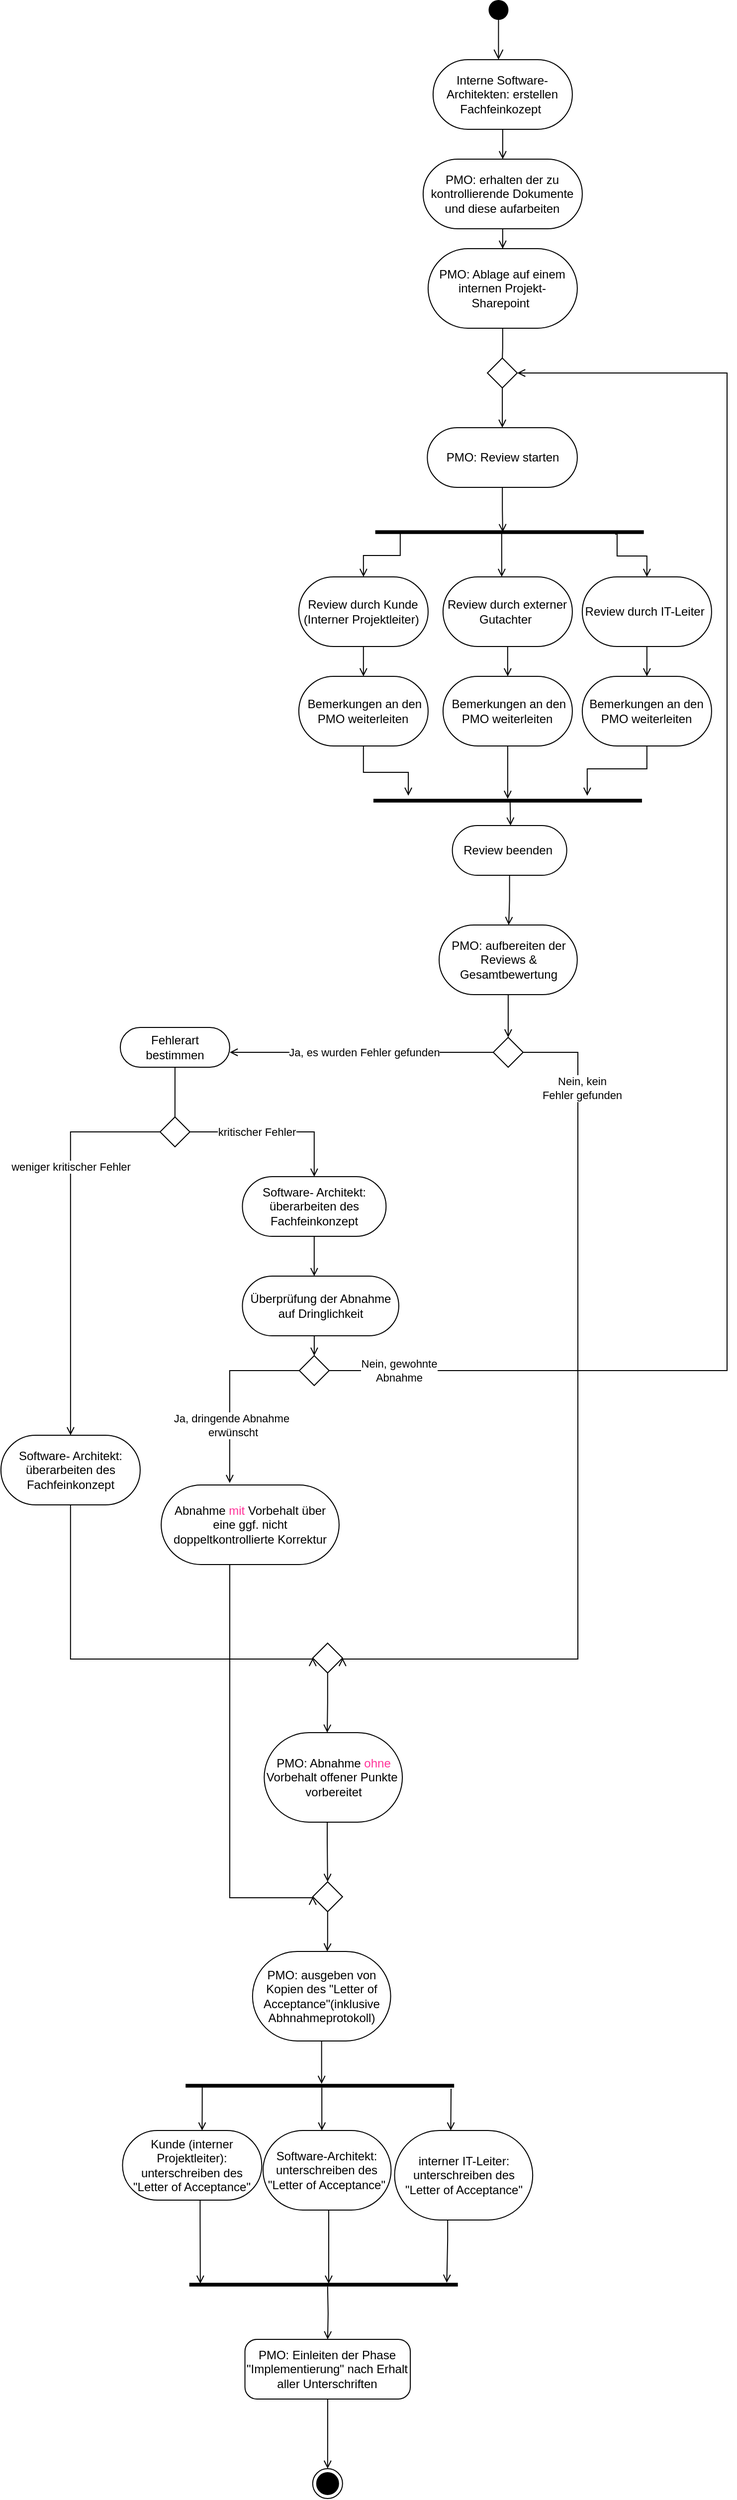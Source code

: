 <mxfile version="15.4.0" type="device"><diagram name="Page-1" id="0783ab3e-0a74-02c8-0abd-f7b4e66b4bec"><mxGraphModel dx="1355" dy="1858" grid="1" gridSize="10" guides="1" tooltips="1" connect="1" arrows="1" fold="1" page="1" pageScale="1" pageWidth="850" pageHeight="1100" background="none" math="0" shadow="0"><root><mxCell id="0"/><mxCell id="1" parent="0"/><mxCell id="ULhMSl2Y7lScJVa_O-WQ-25" style="edgeStyle=orthogonalEdgeStyle;rounded=1;orthogonalLoop=1;jettySize=auto;html=1;exitX=0.5;exitY=1;exitDx=0;exitDy=0;entryX=0.5;entryY=0;entryDx=0;entryDy=0;endArrow=open;endFill=0;" parent="1" source="ULhMSl2Y7lScJVa_O-WQ-11" target="ULhMSl2Y7lScJVa_O-WQ-12" edge="1"><mxGeometry relative="1" as="geometry"><Array as="points"><mxPoint x="434.22" y="37"/><mxPoint x="434.22" y="37"/></Array></mxGeometry></mxCell><mxCell id="ULhMSl2Y7lScJVa_O-WQ-11" value="&lt;span style=&quot;font-family: &amp;#34;helvetica&amp;#34;&quot;&gt;Interne Software-Architekten: erstellen Fachfeinkozept&amp;nbsp;&lt;/span&gt;" style="rounded=1;whiteSpace=wrap;html=1;shadow=0;comic=0;labelBackgroundColor=none;strokeWidth=1;fontFamily=Verdana;fontSize=12;align=center;arcSize=50;" parent="1" vertex="1"><mxGeometry x="364.44" y="-43" width="140" height="70" as="geometry"/></mxCell><mxCell id="zOavqO849AtppEhMKs_c-85" value="" style="edgeStyle=orthogonalEdgeStyle;rounded=0;orthogonalLoop=1;jettySize=auto;html=1;endArrow=open;endFill=0;" parent="1" source="ULhMSl2Y7lScJVa_O-WQ-12" target="ULhMSl2Y7lScJVa_O-WQ-13" edge="1"><mxGeometry relative="1" as="geometry"/></mxCell><mxCell id="ULhMSl2Y7lScJVa_O-WQ-12" value="&lt;span style=&quot;font-family: &amp;#34;helvetica&amp;#34;&quot;&gt;PMO: erhalten der zu kontrollierende Dokumente und diese aufarbeiten&lt;/span&gt;" style="rounded=1;whiteSpace=wrap;html=1;shadow=0;comic=0;labelBackgroundColor=none;strokeWidth=1;fontFamily=Verdana;fontSize=12;align=center;arcSize=50;" parent="1" vertex="1"><mxGeometry x="354.44" y="57" width="160" height="70" as="geometry"/></mxCell><mxCell id="6Iz4P0iBTtGPsfO_RSTz-13" value="" style="edgeStyle=orthogonalEdgeStyle;rounded=0;orthogonalLoop=1;jettySize=auto;html=1;endArrow=open;endFill=0;startArrow=none;" edge="1" parent="1" source="6Iz4P0iBTtGPsfO_RSTz-36" target="6Iz4P0iBTtGPsfO_RSTz-12"><mxGeometry relative="1" as="geometry"/></mxCell><mxCell id="ULhMSl2Y7lScJVa_O-WQ-13" value="&lt;span style=&quot;font-family: &amp;#34;helvetica&amp;#34;&quot;&gt;PMO: Ablage auf einem internen Projekt-Sharepoint&amp;nbsp;&lt;/span&gt;" style="rounded=1;whiteSpace=wrap;html=1;shadow=0;comic=0;labelBackgroundColor=none;strokeWidth=1;fontFamily=Verdana;fontSize=12;align=center;arcSize=50;" parent="1" vertex="1"><mxGeometry x="359.44" y="147" width="150" height="80" as="geometry"/></mxCell><mxCell id="6Iz4P0iBTtGPsfO_RSTz-21" value="" style="edgeStyle=orthogonalEdgeStyle;rounded=0;orthogonalLoop=1;jettySize=auto;html=1;endArrow=open;endFill=0;" edge="1" parent="1" source="ULhMSl2Y7lScJVa_O-WQ-14" target="6Iz4P0iBTtGPsfO_RSTz-20"><mxGeometry relative="1" as="geometry"/></mxCell><mxCell id="ULhMSl2Y7lScJVa_O-WQ-14" value="&lt;span style=&quot;font-family: &amp;#34;helvetica&amp;#34;&quot;&gt;Review durch externer Gutachter&amp;nbsp;&lt;/span&gt;" style="rounded=1;whiteSpace=wrap;html=1;shadow=0;comic=0;labelBackgroundColor=none;strokeWidth=1;fontFamily=Verdana;fontSize=12;align=center;arcSize=50;" parent="1" vertex="1"><mxGeometry x="374.44" y="477" width="130" height="70" as="geometry"/></mxCell><mxCell id="6Iz4P0iBTtGPsfO_RSTz-19" value="" style="edgeStyle=orthogonalEdgeStyle;rounded=0;orthogonalLoop=1;jettySize=auto;html=1;endArrow=open;endFill=0;" edge="1" parent="1" source="ULhMSl2Y7lScJVa_O-WQ-16" target="6Iz4P0iBTtGPsfO_RSTz-18"><mxGeometry relative="1" as="geometry"/></mxCell><mxCell id="ULhMSl2Y7lScJVa_O-WQ-16" value="&lt;span style=&quot;font-family: &amp;#34;helvetica&amp;#34;&quot;&gt;Review durch Kunde (Interner Projektleiter)&amp;nbsp;&lt;/span&gt;" style="rounded=1;whiteSpace=wrap;html=1;shadow=0;comic=0;labelBackgroundColor=none;strokeWidth=1;fontFamily=Verdana;fontSize=12;align=center;arcSize=50;" parent="1" vertex="1"><mxGeometry x="229.44" y="477" width="130" height="70" as="geometry"/></mxCell><mxCell id="6Iz4P0iBTtGPsfO_RSTz-24" value="" style="edgeStyle=orthogonalEdgeStyle;rounded=0;orthogonalLoop=1;jettySize=auto;html=1;endArrow=open;endFill=0;" edge="1" parent="1"><mxGeometry relative="1" as="geometry"><mxPoint x="579.417" y="547" as="sourcePoint"/><mxPoint x="579.417" y="577" as="targetPoint"/></mxGeometry></mxCell><mxCell id="ULhMSl2Y7lScJVa_O-WQ-17" value="&lt;span style=&quot;font-family: &amp;#34;helvetica&amp;#34;&quot;&gt;Review durch IT-Leiter&amp;nbsp;&lt;/span&gt;" style="rounded=1;whiteSpace=wrap;html=1;shadow=0;comic=0;labelBackgroundColor=none;strokeWidth=1;fontFamily=Verdana;fontSize=12;align=center;arcSize=50;" parent="1" vertex="1"><mxGeometry x="514.44" y="477" width="130" height="70" as="geometry"/></mxCell><mxCell id="ULhMSl2Y7lScJVa_O-WQ-21" value="" style="ellipse;fillColor=#000000;strokeColor=none;" parent="1" vertex="1"><mxGeometry x="420.22" y="-103" width="20" height="20" as="geometry"/></mxCell><mxCell id="ULhMSl2Y7lScJVa_O-WQ-22" style="edgeStyle=orthogonalEdgeStyle;rounded=0;orthogonalLoop=1;jettySize=auto;html=1;exitX=0.5;exitY=1;exitDx=0;exitDy=0;" parent="1" source="ULhMSl2Y7lScJVa_O-WQ-21" target="ULhMSl2Y7lScJVa_O-WQ-21" edge="1"><mxGeometry relative="1" as="geometry"/></mxCell><mxCell id="ULhMSl2Y7lScJVa_O-WQ-23" value="" style="endArrow=open;startArrow=none;endFill=0;startFill=0;endSize=8;html=1;verticalAlign=bottom;labelBackgroundColor=none;strokeWidth=1;rounded=0;edgeStyle=orthogonalEdgeStyle;exitX=0.5;exitY=1;exitDx=0;exitDy=0;" parent="1" source="ULhMSl2Y7lScJVa_O-WQ-21" edge="1"><mxGeometry width="160" relative="1" as="geometry"><mxPoint x="320.22" y="-63" as="sourcePoint"/><mxPoint x="430.22" y="-43" as="targetPoint"/></mxGeometry></mxCell><mxCell id="ULhMSl2Y7lScJVa_O-WQ-35" style="edgeStyle=orthogonalEdgeStyle;rounded=0;orthogonalLoop=1;jettySize=auto;html=1;entryX=0.5;entryY=0;entryDx=0;entryDy=0;endArrow=open;endFill=0;exitX=0.767;exitY=0.907;exitDx=0;exitDy=0;exitPerimeter=0;" parent="1" source="ULhMSl2Y7lScJVa_O-WQ-27" target="ULhMSl2Y7lScJVa_O-WQ-16" edge="1"><mxGeometry relative="1" as="geometry"/></mxCell><mxCell id="ULhMSl2Y7lScJVa_O-WQ-36" style="edgeStyle=orthogonalEdgeStyle;rounded=0;orthogonalLoop=1;jettySize=auto;html=1;entryX=0.5;entryY=0;entryDx=0;entryDy=0;endArrow=open;endFill=0;exitX=0.767;exitY=0.525;exitDx=0;exitDy=0;exitPerimeter=0;" parent="1" edge="1"><mxGeometry relative="1" as="geometry"><mxPoint x="428.565" y="433.001" as="sourcePoint"/><mxPoint x="433.44" y="477" as="targetPoint"/><Array as="points"><mxPoint x="433.44" y="433"/></Array></mxGeometry></mxCell><mxCell id="ULhMSl2Y7lScJVa_O-WQ-37" style="edgeStyle=orthogonalEdgeStyle;rounded=0;orthogonalLoop=1;jettySize=auto;html=1;endArrow=open;endFill=0;exitX=1.033;exitY=0.107;exitDx=0;exitDy=0;exitPerimeter=0;" parent="1" source="ULhMSl2Y7lScJVa_O-WQ-27" edge="1"><mxGeometry relative="1" as="geometry"><Array as="points"><mxPoint x="549.44" y="434"/><mxPoint x="549.44" y="456"/><mxPoint x="579.44" y="456"/></Array><mxPoint x="579.417" y="477" as="targetPoint"/></mxGeometry></mxCell><mxCell id="ULhMSl2Y7lScJVa_O-WQ-27" value="" style="html=1;points=[];perimeter=orthogonalPerimeter;fillColor=#000000;strokeColor=none;rotation=90;" parent="1" vertex="1"><mxGeometry x="439.44" y="297" width="3.75" height="270" as="geometry"/></mxCell><mxCell id="ULhMSl2Y7lScJVa_O-WQ-44" value="" style="html=1;points=[];perimeter=orthogonalPerimeter;fillColor=#000000;strokeColor=none;rotation=90;" parent="1" vertex="1"><mxGeometry x="437.57" y="567" width="3.75" height="270" as="geometry"/></mxCell><mxCell id="ULhMSl2Y7lScJVa_O-WQ-50" style="edgeStyle=orthogonalEdgeStyle;rounded=0;orthogonalLoop=1;jettySize=auto;html=1;endArrow=open;endFill=0;exitX=0.5;exitY=1;exitDx=0;exitDy=0;entryX=0.5;entryY=0;entryDx=0;entryDy=0;" parent="1" source="ULhMSl2Y7lScJVa_O-WQ-62" target="ULhMSl2Y7lScJVa_O-WQ-67" edge="1"><mxGeometry relative="1" as="geometry"><mxPoint x="440.38" y="827" as="targetPoint"/><mxPoint x="439.38" y="797" as="sourcePoint"/><Array as="points"><mxPoint x="441.44" y="802"/><mxPoint x="440.44" y="802"/><mxPoint x="440.44" y="827"/></Array></mxGeometry></mxCell><mxCell id="ULhMSl2Y7lScJVa_O-WQ-62" value="&lt;span style=&quot;font-family: &amp;#34;helvetica&amp;#34;&quot;&gt;Review beenden&amp;nbsp;&lt;/span&gt;" style="rounded=1;whiteSpace=wrap;html=1;shadow=0;comic=0;labelBackgroundColor=none;strokeWidth=1;fontFamily=Verdana;fontSize=12;align=center;arcSize=50;" parent="1" vertex="1"><mxGeometry x="383.82" y="727" width="115" height="50" as="geometry"/></mxCell><mxCell id="zOavqO849AtppEhMKs_c-75" value="" style="edgeStyle=orthogonalEdgeStyle;rounded=0;orthogonalLoop=1;jettySize=auto;html=1;endArrow=open;endFill=0;entryX=0.5;entryY=0;entryDx=0;entryDy=0;" parent="1" source="ULhMSl2Y7lScJVa_O-WQ-67" target="ULhMSl2Y7lScJVa_O-WQ-68" edge="1"><mxGeometry relative="1" as="geometry"><mxPoint x="439.917" y="820.023" as="targetPoint"/></mxGeometry></mxCell><mxCell id="ULhMSl2Y7lScJVa_O-WQ-67" value="&lt;span style=&quot;font-family: &amp;#34;helvetica&amp;#34;&quot;&gt;PMO: aufbereiten der Reviews &amp;amp; Gesamtbewertung&lt;/span&gt;" style="rounded=1;whiteSpace=wrap;html=1;shadow=0;comic=0;labelBackgroundColor=none;strokeWidth=1;fontFamily=Verdana;fontSize=12;align=center;arcSize=50;" parent="1" vertex="1"><mxGeometry x="370.51" y="827" width="138.87" height="70" as="geometry"/></mxCell><mxCell id="ULhMSl2Y7lScJVa_O-WQ-73" style="edgeStyle=orthogonalEdgeStyle;rounded=0;orthogonalLoop=1;jettySize=auto;html=1;endArrow=open;endFill=0;exitX=1;exitY=0.5;exitDx=0;exitDy=0;entryX=1;entryY=0.5;entryDx=0;entryDy=0;" parent="1" source="ULhMSl2Y7lScJVa_O-WQ-68" target="6Iz4P0iBTtGPsfO_RSTz-38" edge="1"><mxGeometry relative="1" as="geometry"><mxPoint x="300" y="1565" as="targetPoint"/><mxPoint x="495.311" y="927.049" as="sourcePoint"/><Array as="points"><mxPoint x="510" y="955"/><mxPoint x="510" y="1565"/></Array></mxGeometry></mxCell><mxCell id="zOavqO849AtppEhMKs_c-9" value="Nein, kein &lt;br&gt;Fehler gefunden" style="edgeLabel;html=1;align=center;verticalAlign=middle;resizable=0;points=[];" parent="ULhMSl2Y7lScJVa_O-WQ-73" vertex="1" connectable="0"><mxGeometry x="-0.548" relative="1" as="geometry"><mxPoint x="4" y="-113" as="offset"/></mxGeometry></mxCell><mxCell id="ULhMSl2Y7lScJVa_O-WQ-74" style="edgeStyle=orthogonalEdgeStyle;rounded=0;orthogonalLoop=1;jettySize=auto;html=1;endArrow=open;endFill=0;exitX=0;exitY=0.5;exitDx=0;exitDy=0;" parent="1" source="ULhMSl2Y7lScJVa_O-WQ-68" target="ULhMSl2Y7lScJVa_O-WQ-76" edge="1"><mxGeometry relative="1" as="geometry"><mxPoint x="150.07" y="925" as="targetPoint"/><Array as="points"><mxPoint x="199.94" y="955"/><mxPoint x="199.94" y="955"/></Array><mxPoint x="434.37" y="924.76" as="sourcePoint"/></mxGeometry></mxCell><mxCell id="ULhMSl2Y7lScJVa_O-WQ-75" value="Ja, es wurden Fehler gefunden" style="edgeLabel;html=1;align=center;verticalAlign=middle;resizable=0;points=[];" parent="ULhMSl2Y7lScJVa_O-WQ-74" vertex="1" connectable="0"><mxGeometry x="-0.024" y="3" relative="1" as="geometry"><mxPoint x="-1" y="-3" as="offset"/></mxGeometry></mxCell><mxCell id="ULhMSl2Y7lScJVa_O-WQ-68" value="" style="rhombus;" parent="1" vertex="1"><mxGeometry x="424.94" y="940" width="30" height="30" as="geometry"/></mxCell><mxCell id="ULhMSl2Y7lScJVa_O-WQ-77" style="edgeStyle=orthogonalEdgeStyle;rounded=0;orthogonalLoop=1;jettySize=auto;html=1;exitX=0.5;exitY=1;exitDx=0;exitDy=0;endArrow=open;endFill=0;entryX=0.5;entryY=0;entryDx=0;entryDy=0;" parent="1" source="ULhMSl2Y7lScJVa_O-WQ-76" target="ULhMSl2Y7lScJVa_O-WQ-78" edge="1"><mxGeometry relative="1" as="geometry"><mxPoint x="48.94" y="1030" as="targetPoint"/><Array as="points"><mxPoint x="104.94" y="1040"/><mxPoint x="104.94" y="1040"/></Array></mxGeometry></mxCell><mxCell id="ULhMSl2Y7lScJVa_O-WQ-76" value="&lt;span style=&quot;font-family: &amp;#34;helvetica&amp;#34;&quot;&gt;Fehlerart bestimmen&lt;/span&gt;" style="rounded=1;whiteSpace=wrap;html=1;shadow=0;comic=0;labelBackgroundColor=none;strokeWidth=1;fontFamily=Verdana;fontSize=12;align=center;arcSize=50;" parent="1" vertex="1"><mxGeometry x="49.94" y="930" width="110" height="40" as="geometry"/></mxCell><mxCell id="ULhMSl2Y7lScJVa_O-WQ-79" style="edgeStyle=orthogonalEdgeStyle;rounded=0;orthogonalLoop=1;jettySize=auto;html=1;endArrow=open;endFill=0;exitX=0;exitY=0.5;exitDx=0;exitDy=0;entryX=0.5;entryY=0;entryDx=0;entryDy=0;" parent="1" source="ULhMSl2Y7lScJVa_O-WQ-78" target="zOavqO849AtppEhMKs_c-10" edge="1"><mxGeometry relative="1" as="geometry"><mxPoint x="-80.06" y="1150" as="targetPoint"/><mxPoint x="34.38" y="1004.41" as="sourcePoint"/></mxGeometry></mxCell><mxCell id="ULhMSl2Y7lScJVa_O-WQ-82" value="weniger kritischer Fehler" style="edgeLabel;html=1;align=center;verticalAlign=middle;resizable=0;points=[];" parent="ULhMSl2Y7lScJVa_O-WQ-79" vertex="1" connectable="0"><mxGeometry x="-0.08" y="-3" relative="1" as="geometry"><mxPoint x="3" y="-57" as="offset"/></mxGeometry></mxCell><mxCell id="zOavqO849AtppEhMKs_c-25" style="edgeStyle=orthogonalEdgeStyle;rounded=0;orthogonalLoop=1;jettySize=auto;html=1;endArrow=open;endFill=0;" parent="1" source="ULhMSl2Y7lScJVa_O-WQ-78" target="zOavqO849AtppEhMKs_c-24" edge="1"><mxGeometry relative="1" as="geometry"/></mxCell><mxCell id="zOavqO849AtppEhMKs_c-36" value="kritischer Fehler" style="edgeLabel;html=1;align=center;verticalAlign=middle;resizable=0;points=[];" parent="zOavqO849AtppEhMKs_c-25" vertex="1" connectable="0"><mxGeometry x="-0.213" relative="1" as="geometry"><mxPoint as="offset"/></mxGeometry></mxCell><mxCell id="ULhMSl2Y7lScJVa_O-WQ-78" value="" style="rhombus;" parent="1" vertex="1"><mxGeometry x="89.94" y="1020" width="30" height="30" as="geometry"/></mxCell><mxCell id="zOavqO849AtppEhMKs_c-12" style="edgeStyle=orthogonalEdgeStyle;rounded=0;orthogonalLoop=1;jettySize=auto;html=1;endArrow=open;endFill=0;entryX=0;entryY=0.5;entryDx=0;entryDy=0;" parent="1" source="zOavqO849AtppEhMKs_c-10" target="6Iz4P0iBTtGPsfO_RSTz-38" edge="1"><mxGeometry relative="1" as="geometry"><mxPoint x="139.94" y="1665" as="targetPoint"/><Array as="points"><mxPoint y="1565"/></Array></mxGeometry></mxCell><mxCell id="zOavqO849AtppEhMKs_c-10" value="&lt;span style=&quot;font-family: &amp;#34;helvetica&amp;#34;&quot;&gt;Software- Architekt: überarbeiten des Fachfeinkonzept&lt;/span&gt;" style="rounded=1;whiteSpace=wrap;html=1;shadow=0;comic=0;labelBackgroundColor=none;strokeWidth=1;fontFamily=Verdana;fontSize=12;align=center;arcSize=50;" parent="1" vertex="1"><mxGeometry x="-70.06" y="1340" width="140" height="70" as="geometry"/></mxCell><mxCell id="6Iz4P0iBTtGPsfO_RSTz-47" style="edgeStyle=orthogonalEdgeStyle;rounded=0;orthogonalLoop=1;jettySize=auto;html=1;entryX=0.5;entryY=0;entryDx=0;entryDy=0;endArrow=open;endFill=0;" edge="1" parent="1" source="zOavqO849AtppEhMKs_c-11" target="6Iz4P0iBTtGPsfO_RSTz-46"><mxGeometry relative="1" as="geometry"><Array as="points"><mxPoint x="258" y="1749"/><mxPoint x="258" y="1749"/></Array></mxGeometry></mxCell><mxCell id="zOavqO849AtppEhMKs_c-11" value="&lt;font face=&quot;helvetica&quot;&gt;PMO: Abnahme &lt;font color=&quot;#ff3399&quot;&gt;ohne&lt;/font&gt; Vorbehalt offener Punkte&amp;nbsp; vorbereitet&lt;/font&gt;" style="rounded=1;whiteSpace=wrap;html=1;shadow=0;comic=0;labelBackgroundColor=none;strokeWidth=1;fontFamily=Verdana;fontSize=12;align=center;arcSize=50;" parent="1" vertex="1"><mxGeometry x="194.66" y="1639" width="138.87" height="90" as="geometry"/></mxCell><mxCell id="zOavqO849AtppEhMKs_c-28" style="edgeStyle=orthogonalEdgeStyle;rounded=0;orthogonalLoop=1;jettySize=auto;html=1;endArrow=open;endFill=0;entryX=1;entryY=0.5;entryDx=0;entryDy=0;" parent="1" source="zOavqO849AtppEhMKs_c-14" target="6Iz4P0iBTtGPsfO_RSTz-36" edge="1"><mxGeometry relative="1" as="geometry"><mxPoint x="560" y="200" as="targetPoint"/><Array as="points"><mxPoint x="660" y="1275"/><mxPoint x="660" y="272"/></Array></mxGeometry></mxCell><mxCell id="zOavqO849AtppEhMKs_c-29" value="Nein, gewohnte &lt;br&gt;Abnahme&lt;br&gt;" style="edgeLabel;html=1;align=center;verticalAlign=middle;resizable=0;points=[];" parent="zOavqO849AtppEhMKs_c-28" vertex="1" connectable="0"><mxGeometry x="-0.085" y="-2" relative="1" as="geometry"><mxPoint x="-332" y="338" as="offset"/></mxGeometry></mxCell><mxCell id="zOavqO849AtppEhMKs_c-30" style="edgeStyle=orthogonalEdgeStyle;rounded=0;orthogonalLoop=1;jettySize=auto;html=1;endArrow=open;endFill=0;" parent="1" source="zOavqO849AtppEhMKs_c-14" edge="1"><mxGeometry relative="1" as="geometry"><mxPoint x="159.94" y="1388" as="targetPoint"/><Array as="points"><mxPoint x="159.94" y="1275"/><mxPoint x="159.94" y="1388"/></Array></mxGeometry></mxCell><mxCell id="zOavqO849AtppEhMKs_c-31" value="Ja, dringende Abnahme&amp;nbsp;&lt;br&gt;erwünscht" style="edgeLabel;html=1;align=center;verticalAlign=middle;resizable=0;points=[];" parent="zOavqO849AtppEhMKs_c-30" vertex="1" connectable="0"><mxGeometry x="0.137" y="3" relative="1" as="geometry"><mxPoint y="21" as="offset"/></mxGeometry></mxCell><mxCell id="zOavqO849AtppEhMKs_c-14" value="" style="rhombus;" parent="1" vertex="1"><mxGeometry x="229.94" y="1260" width="30" height="30" as="geometry"/></mxCell><mxCell id="zOavqO849AtppEhMKs_c-58" style="edgeStyle=orthogonalEdgeStyle;rounded=0;orthogonalLoop=1;jettySize=auto;html=1;endArrow=open;endFill=0;" parent="1" source="zOavqO849AtppEhMKs_c-24" target="zOavqO849AtppEhMKs_c-57" edge="1"><mxGeometry relative="1" as="geometry"><Array as="points"><mxPoint x="244.94" y="1170"/><mxPoint x="244.94" y="1170"/></Array></mxGeometry></mxCell><mxCell id="zOavqO849AtppEhMKs_c-24" value="&lt;span style=&quot;font-family: &amp;#34;helvetica&amp;#34;&quot;&gt;Software- Architekt: überarbeiten des Fachfeinkonzept&lt;/span&gt;" style="rounded=1;whiteSpace=wrap;html=1;shadow=0;comic=0;labelBackgroundColor=none;strokeWidth=1;fontFamily=Verdana;fontSize=12;align=center;arcSize=50;" parent="1" vertex="1"><mxGeometry x="172.73" y="1080" width="144.43" height="60" as="geometry"/></mxCell><mxCell id="zOavqO849AtppEhMKs_c-37" style="edgeStyle=orthogonalEdgeStyle;rounded=0;orthogonalLoop=1;jettySize=auto;html=1;endArrow=open;endFill=0;entryX=0;entryY=0.5;entryDx=0;entryDy=0;" parent="1" source="zOavqO849AtppEhMKs_c-32" target="6Iz4P0iBTtGPsfO_RSTz-46" edge="1"><mxGeometry relative="1" as="geometry"><Array as="points"><mxPoint x="160" y="1805"/></Array><mxPoint x="240" y="1805" as="targetPoint"/></mxGeometry></mxCell><mxCell id="zOavqO849AtppEhMKs_c-32" value="&lt;span style=&quot;font-family: &amp;#34;helvetica&amp;#34;&quot;&gt;Abnahme &lt;font color=&quot;#ff3399&quot;&gt;mit&lt;/font&gt; Vorbehalt über eine ggf. nicht doppeltkontrollierte Korrektur&lt;/span&gt;" style="rounded=1;whiteSpace=wrap;html=1;shadow=0;comic=0;labelBackgroundColor=none;strokeWidth=1;fontFamily=Verdana;fontSize=12;align=center;arcSize=50;" parent="1" vertex="1"><mxGeometry x="91.07" y="1390" width="178.87" height="80" as="geometry"/></mxCell><mxCell id="zOavqO849AtppEhMKs_c-35" style="edgeStyle=orthogonalEdgeStyle;rounded=0;orthogonalLoop=1;jettySize=auto;html=1;exitX=0.729;exitY=0.517;exitDx=0;exitDy=0;endArrow=open;endFill=0;exitPerimeter=0;" parent="1" edge="1"><mxGeometry relative="1" as="geometry"><mxPoint x="441.855" y="702.859" as="sourcePoint"/><mxPoint x="442.32" y="727" as="targetPoint"/></mxGeometry></mxCell><mxCell id="6Iz4P0iBTtGPsfO_RSTz-51" style="edgeStyle=orthogonalEdgeStyle;rounded=0;orthogonalLoop=1;jettySize=auto;html=1;endArrow=open;endFill=0;" edge="1" parent="1" source="zOavqO849AtppEhMKs_c-38" target="zOavqO849AtppEhMKs_c-41"><mxGeometry relative="1" as="geometry"><Array as="points"><mxPoint x="251" y="1979"/><mxPoint x="251" y="1979"/></Array></mxGeometry></mxCell><mxCell id="zOavqO849AtppEhMKs_c-38" value="&lt;font face=&quot;helvetica&quot;&gt;PMO: ausgeben von Kopien des &quot;Letter of Acceptance&quot;(inklusive Abhnahmeprotokoll)&lt;/font&gt;" style="rounded=1;whiteSpace=wrap;html=1;shadow=0;comic=0;labelBackgroundColor=none;strokeWidth=1;fontFamily=Verdana;fontSize=12;align=center;arcSize=50;" parent="1" vertex="1"><mxGeometry x="182.91" y="1859" width="138.87" height="90" as="geometry"/></mxCell><mxCell id="zOavqO849AtppEhMKs_c-42" style="edgeStyle=orthogonalEdgeStyle;rounded=0;orthogonalLoop=1;jettySize=auto;html=1;endArrow=open;endFill=0;exitX=0.66;exitY=0.938;exitDx=0;exitDy=0;exitPerimeter=0;" parent="1" edge="1" source="zOavqO849AtppEhMKs_c-41"><mxGeometry relative="1" as="geometry"><mxPoint x="132.2" y="2039" as="targetPoint"/><mxPoint x="132.285" y="1997.24" as="sourcePoint"/><Array as="points"/></mxGeometry></mxCell><mxCell id="6Iz4P0iBTtGPsfO_RSTz-49" style="edgeStyle=orthogonalEdgeStyle;rounded=0;orthogonalLoop=1;jettySize=auto;html=1;endArrow=open;endFill=0;" edge="1" parent="1"><mxGeometry relative="1" as="geometry"><mxPoint x="252.595" y="1995.875" as="sourcePoint"/><mxPoint x="252.595" y="2039" as="targetPoint"/><Array as="points"><mxPoint x="253" y="2029"/><mxPoint x="253" y="2029"/></Array></mxGeometry></mxCell><mxCell id="zOavqO849AtppEhMKs_c-41" value="" style="html=1;points=[];perimeter=orthogonalPerimeter;fillColor=#000000;strokeColor=none;rotation=90;" parent="1" vertex="1"><mxGeometry x="248.72" y="1859" width="3.75" height="270" as="geometry"/></mxCell><mxCell id="zOavqO849AtppEhMKs_c-44" value="&lt;font face=&quot;helvetica&quot;&gt;Kunde (interner Projektleiter): unterschreiben des &quot;Letter of Acceptance&quot;&lt;/font&gt;" style="rounded=1;whiteSpace=wrap;html=1;shadow=0;comic=0;labelBackgroundColor=none;strokeWidth=1;fontFamily=Verdana;fontSize=12;align=center;arcSize=50;" parent="1" vertex="1"><mxGeometry x="52.2" y="2039" width="140" height="70" as="geometry"/></mxCell><mxCell id="zOavqO849AtppEhMKs_c-45" value="&lt;font face=&quot;helvetica&quot;&gt;interner IT-Leiter: unterschreiben des &quot;Letter of Acceptance&quot;&lt;/font&gt;" style="rounded=1;whiteSpace=wrap;html=1;shadow=0;comic=0;labelBackgroundColor=none;strokeWidth=1;fontFamily=Verdana;fontSize=12;align=center;arcSize=50;" parent="1" vertex="1"><mxGeometry x="325.73" y="2039" width="138.87" height="90" as="geometry"/></mxCell><mxCell id="zOavqO849AtppEhMKs_c-47" style="edgeStyle=orthogonalEdgeStyle;rounded=0;orthogonalLoop=1;jettySize=auto;html=1;endArrow=open;endFill=0;entryX=0.5;entryY=0;entryDx=0;entryDy=0;" parent="1" edge="1"><mxGeometry relative="1" as="geometry"><mxPoint x="382.205" y="2039" as="targetPoint"/><mxPoint x="382.51" y="1999" as="sourcePoint"/><Array as="points"><mxPoint x="382.51" y="1997"/></Array></mxGeometry></mxCell><mxCell id="zOavqO849AtppEhMKs_c-53" style="edgeStyle=orthogonalEdgeStyle;rounded=0;orthogonalLoop=1;jettySize=auto;html=1;endArrow=open;endFill=0;" parent="1" edge="1" target="zOavqO849AtppEhMKs_c-54"><mxGeometry relative="1" as="geometry"><mxPoint x="258.345" y="2229" as="targetPoint"/><mxPoint x="258.4" y="2195.875" as="sourcePoint"/></mxGeometry></mxCell><mxCell id="zOavqO849AtppEhMKs_c-48" value="" style="html=1;points=[];perimeter=orthogonalPerimeter;fillColor=#000000;strokeColor=none;rotation=90;" parent="1" vertex="1"><mxGeometry x="252.47" y="2059" width="3.75" height="270" as="geometry"/></mxCell><mxCell id="zOavqO849AtppEhMKs_c-50" style="edgeStyle=orthogonalEdgeStyle;rounded=0;orthogonalLoop=1;jettySize=auto;html=1;endArrow=open;endFill=0;exitX=0.5;exitY=1;exitDx=0;exitDy=0;entryX=0.233;entryY=0.959;entryDx=0;entryDy=0;entryPerimeter=0;" parent="1" source="zOavqO849AtppEhMKs_c-44" target="zOavqO849AtppEhMKs_c-48" edge="1"><mxGeometry relative="1" as="geometry"><mxPoint x="174.105" y="2192.414" as="targetPoint"/><mxPoint x="182.245" y="2005.24" as="sourcePoint"/><Array as="points"><mxPoint x="130.2" y="2109"/><mxPoint x="130.2" y="2129"/></Array></mxGeometry></mxCell><mxCell id="zOavqO849AtppEhMKs_c-51" style="edgeStyle=orthogonalEdgeStyle;rounded=0;orthogonalLoop=1;jettySize=auto;html=1;endArrow=open;endFill=0;exitX=0.5;exitY=1;exitDx=0;exitDy=0;" parent="1" edge="1"><mxGeometry relative="1" as="geometry"><mxPoint x="378.2" y="2192" as="targetPoint"/><mxPoint x="379.105" y="2129" as="sourcePoint"/><Array as="points"><mxPoint x="379.2" y="2149"/><mxPoint x="378.2" y="2149"/><mxPoint x="378.2" y="2192"/></Array></mxGeometry></mxCell><mxCell id="zOavqO849AtppEhMKs_c-82" style="edgeStyle=orthogonalEdgeStyle;rounded=0;orthogonalLoop=1;jettySize=auto;html=1;endArrow=open;endFill=0;" parent="1" source="zOavqO849AtppEhMKs_c-54" target="zOavqO849AtppEhMKs_c-83" edge="1"><mxGeometry relative="1" as="geometry"><mxPoint x="258.285" y="2409" as="targetPoint"/></mxGeometry></mxCell><mxCell id="zOavqO849AtppEhMKs_c-54" value="&lt;font face=&quot;helvetica&quot;&gt;PMO: Einleiten der Phase &quot;Implementierung&quot; nach Erhalt aller Unterschriften&lt;/font&gt;" style="rounded=1;whiteSpace=wrap;html=1;shadow=0;comic=0;labelBackgroundColor=none;strokeWidth=1;fontFamily=Verdana;fontSize=12;align=center;arcSize=20;" parent="1" vertex="1"><mxGeometry x="175.28" y="2249" width="166.25" height="60" as="geometry"/></mxCell><mxCell id="zOavqO849AtppEhMKs_c-59" style="edgeStyle=orthogonalEdgeStyle;rounded=0;orthogonalLoop=1;jettySize=auto;html=1;entryX=0.5;entryY=0;entryDx=0;entryDy=0;endArrow=open;endFill=0;" parent="1" source="zOavqO849AtppEhMKs_c-57" target="zOavqO849AtppEhMKs_c-14" edge="1"><mxGeometry relative="1" as="geometry"><Array as="points"><mxPoint x="244.94" y="1250"/><mxPoint x="244.94" y="1250"/></Array></mxGeometry></mxCell><mxCell id="zOavqO849AtppEhMKs_c-57" value="&lt;span style=&quot;font-family: &amp;#34;helvetica&amp;#34;&quot;&gt;Überprüfung der Abnahme auf Dringlichkeit&lt;/span&gt;" style="rounded=1;whiteSpace=wrap;html=1;shadow=0;comic=0;labelBackgroundColor=none;strokeWidth=1;fontFamily=Verdana;fontSize=12;align=center;arcSize=50;" parent="1" vertex="1"><mxGeometry x="172.73" y="1180" width="157.21" height="60" as="geometry"/></mxCell><mxCell id="zOavqO849AtppEhMKs_c-81" value="" style="edgeStyle=orthogonalEdgeStyle;rounded=0;orthogonalLoop=1;jettySize=auto;html=1;endArrow=open;endFill=0;entryX=0.233;entryY=0.481;entryDx=0;entryDy=0;entryPerimeter=0;" parent="1" source="zOavqO849AtppEhMKs_c-79" target="zOavqO849AtppEhMKs_c-48" edge="1"><mxGeometry relative="1" as="geometry"><mxPoint x="259.2" y="2189" as="targetPoint"/><Array as="points"><mxPoint x="259.2" y="2149"/></Array></mxGeometry></mxCell><mxCell id="zOavqO849AtppEhMKs_c-79" value="&lt;font face=&quot;helvetica&quot;&gt;Software-Architekt: unterschreiben des &quot;Letter of Acceptance&quot;&lt;/font&gt;" style="rounded=1;whiteSpace=wrap;html=1;shadow=0;comic=0;labelBackgroundColor=none;strokeWidth=1;fontFamily=Verdana;fontSize=12;align=center;arcSize=50;" parent="1" vertex="1"><mxGeometry x="193.49" y="2039" width="128.71" height="80" as="geometry"/></mxCell><mxCell id="zOavqO849AtppEhMKs_c-83" value="" style="ellipse;html=1;shape=endState;fillColor=#000000;strokeColor=#000000;" parent="1" vertex="1"><mxGeometry x="243.4" y="2379" width="30" height="30" as="geometry"/></mxCell><mxCell id="6Iz4P0iBTtGPsfO_RSTz-14" value="" style="edgeStyle=orthogonalEdgeStyle;rounded=0;orthogonalLoop=1;jettySize=auto;html=1;endArrow=open;endFill=0;" edge="1" parent="1" source="6Iz4P0iBTtGPsfO_RSTz-12"><mxGeometry relative="1" as="geometry"><mxPoint x="434.44" y="432" as="targetPoint"/></mxGeometry></mxCell><mxCell id="6Iz4P0iBTtGPsfO_RSTz-12" value="&lt;span style=&quot;font-family: &amp;#34;helvetica&amp;#34;&quot;&gt;PMO: Review starten&lt;/span&gt;" style="rounded=1;whiteSpace=wrap;html=1;shadow=0;comic=0;labelBackgroundColor=none;strokeWidth=1;fontFamily=Verdana;fontSize=12;align=center;arcSize=50;" vertex="1" parent="1"><mxGeometry x="358.66" y="327" width="150.78" height="60" as="geometry"/></mxCell><mxCell id="6Iz4P0iBTtGPsfO_RSTz-25" style="edgeStyle=orthogonalEdgeStyle;rounded=0;orthogonalLoop=1;jettySize=auto;html=1;entryX=-0.833;entryY=0.87;entryDx=0;entryDy=0;entryPerimeter=0;endArrow=open;endFill=0;" edge="1" parent="1" source="6Iz4P0iBTtGPsfO_RSTz-18" target="ULhMSl2Y7lScJVa_O-WQ-44"><mxGeometry relative="1" as="geometry"/></mxCell><mxCell id="6Iz4P0iBTtGPsfO_RSTz-18" value="&lt;span style=&quot;font-family: &amp;#34;helvetica&amp;#34;&quot;&gt;&amp;nbsp;Bemerkungen an den PMO weiterleiten&lt;/span&gt;" style="rounded=1;whiteSpace=wrap;html=1;shadow=0;comic=0;labelBackgroundColor=none;strokeWidth=1;fontFamily=Verdana;fontSize=12;align=center;arcSize=50;" vertex="1" parent="1"><mxGeometry x="229.44" y="577" width="130" height="70" as="geometry"/></mxCell><mxCell id="6Iz4P0iBTtGPsfO_RSTz-26" style="edgeStyle=orthogonalEdgeStyle;rounded=0;orthogonalLoop=1;jettySize=auto;html=1;endArrow=open;endFill=0;" edge="1" parent="1" source="6Iz4P0iBTtGPsfO_RSTz-20" target="ULhMSl2Y7lScJVa_O-WQ-44"><mxGeometry relative="1" as="geometry"><mxPoint x="399.44" y="674" as="targetPoint"/><Array as="points"/></mxGeometry></mxCell><mxCell id="6Iz4P0iBTtGPsfO_RSTz-20" value="&lt;span style=&quot;font-family: &amp;#34;helvetica&amp;#34;&quot;&gt;&amp;nbsp;Bemerkungen an den PMO weiterleiten&lt;/span&gt;" style="rounded=1;whiteSpace=wrap;html=1;shadow=0;comic=0;labelBackgroundColor=none;strokeWidth=1;fontFamily=Verdana;fontSize=12;align=center;arcSize=50;" vertex="1" parent="1"><mxGeometry x="374.45" y="577" width="130" height="70" as="geometry"/></mxCell><mxCell id="6Iz4P0iBTtGPsfO_RSTz-27" style="edgeStyle=orthogonalEdgeStyle;rounded=0;orthogonalLoop=1;jettySize=auto;html=1;endArrow=open;endFill=0;" edge="1" parent="1"><mxGeometry relative="1" as="geometry"><mxPoint x="519.44" y="697" as="targetPoint"/><mxPoint x="579.417" y="647" as="sourcePoint"/><Array as="points"><mxPoint x="579" y="670"/><mxPoint x="519" y="670"/></Array></mxGeometry></mxCell><mxCell id="6Iz4P0iBTtGPsfO_RSTz-23" value="&lt;span style=&quot;font-family: &amp;#34;helvetica&amp;#34;&quot;&gt;Bemerkungen an den PMO weiterleiten&lt;/span&gt;" style="rounded=1;whiteSpace=wrap;html=1;shadow=0;comic=0;labelBackgroundColor=none;strokeWidth=1;fontFamily=Verdana;fontSize=12;align=center;arcSize=50;" vertex="1" parent="1"><mxGeometry x="514.44" y="577" width="130" height="70" as="geometry"/></mxCell><mxCell id="6Iz4P0iBTtGPsfO_RSTz-36" value="" style="rhombus;" vertex="1" parent="1"><mxGeometry x="419.05" y="257" width="30" height="30" as="geometry"/></mxCell><mxCell id="6Iz4P0iBTtGPsfO_RSTz-37" value="" style="edgeStyle=orthogonalEdgeStyle;rounded=0;orthogonalLoop=1;jettySize=auto;html=1;endArrow=none;endFill=0;" edge="1" parent="1" source="ULhMSl2Y7lScJVa_O-WQ-13" target="6Iz4P0iBTtGPsfO_RSTz-36"><mxGeometry relative="1" as="geometry"><mxPoint x="434.44" y="227" as="sourcePoint"/><mxPoint x="434.023" y="327" as="targetPoint"/></mxGeometry></mxCell><mxCell id="6Iz4P0iBTtGPsfO_RSTz-42" style="edgeStyle=orthogonalEdgeStyle;rounded=0;orthogonalLoop=1;jettySize=auto;html=1;exitX=1;exitY=1;exitDx=0;exitDy=0;endArrow=open;endFill=0;" edge="1" parent="1" source="6Iz4P0iBTtGPsfO_RSTz-38"><mxGeometry relative="1" as="geometry"><mxPoint x="260" y="1559" as="targetPoint"/></mxGeometry></mxCell><mxCell id="6Iz4P0iBTtGPsfO_RSTz-43" style="edgeStyle=orthogonalEdgeStyle;rounded=0;orthogonalLoop=1;jettySize=auto;html=1;endArrow=open;endFill=0;" edge="1" parent="1" source="6Iz4P0iBTtGPsfO_RSTz-38"><mxGeometry relative="1" as="geometry"><mxPoint x="258" y="1639" as="targetPoint"/></mxGeometry></mxCell><mxCell id="6Iz4P0iBTtGPsfO_RSTz-38" value="" style="rhombus;" vertex="1" parent="1"><mxGeometry x="243.4" y="1549" width="30" height="30" as="geometry"/></mxCell><mxCell id="6Iz4P0iBTtGPsfO_RSTz-48" style="edgeStyle=orthogonalEdgeStyle;rounded=0;orthogonalLoop=1;jettySize=auto;html=1;endArrow=open;endFill=0;" edge="1" parent="1" source="6Iz4P0iBTtGPsfO_RSTz-46"><mxGeometry relative="1" as="geometry"><mxPoint x="258" y="1859" as="targetPoint"/><Array as="points"><mxPoint x="258" y="1849"/><mxPoint x="258" y="1879"/></Array></mxGeometry></mxCell><mxCell id="6Iz4P0iBTtGPsfO_RSTz-46" value="" style="rhombus;" vertex="1" parent="1"><mxGeometry x="243.4" y="1789" width="30" height="30" as="geometry"/></mxCell></root></mxGraphModel></diagram></mxfile>